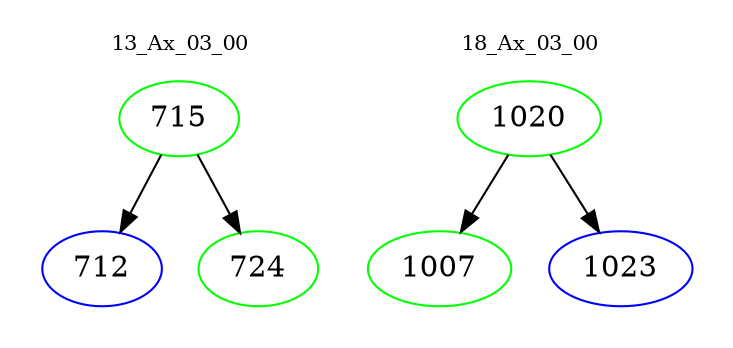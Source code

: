 digraph{
subgraph cluster_0 {
color = white
label = "13_Ax_03_00";
fontsize=10;
T0_715 [label="715", color="green"]
T0_715 -> T0_712 [color="black"]
T0_712 [label="712", color="blue"]
T0_715 -> T0_724 [color="black"]
T0_724 [label="724", color="green"]
}
subgraph cluster_1 {
color = white
label = "18_Ax_03_00";
fontsize=10;
T1_1020 [label="1020", color="green"]
T1_1020 -> T1_1007 [color="black"]
T1_1007 [label="1007", color="green"]
T1_1020 -> T1_1023 [color="black"]
T1_1023 [label="1023", color="blue"]
}
}
